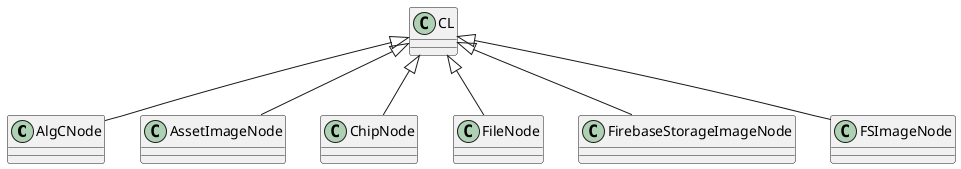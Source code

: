 @startuml

skinparam groupInheritance 99

class AlgCNode extends CL
class AssetImageNode extends CL
class ChipNode extends CL
class FileNode extends CL
class FirebaseStorageImageNode extends CL
class FSImageNode extends CL

@enduml
